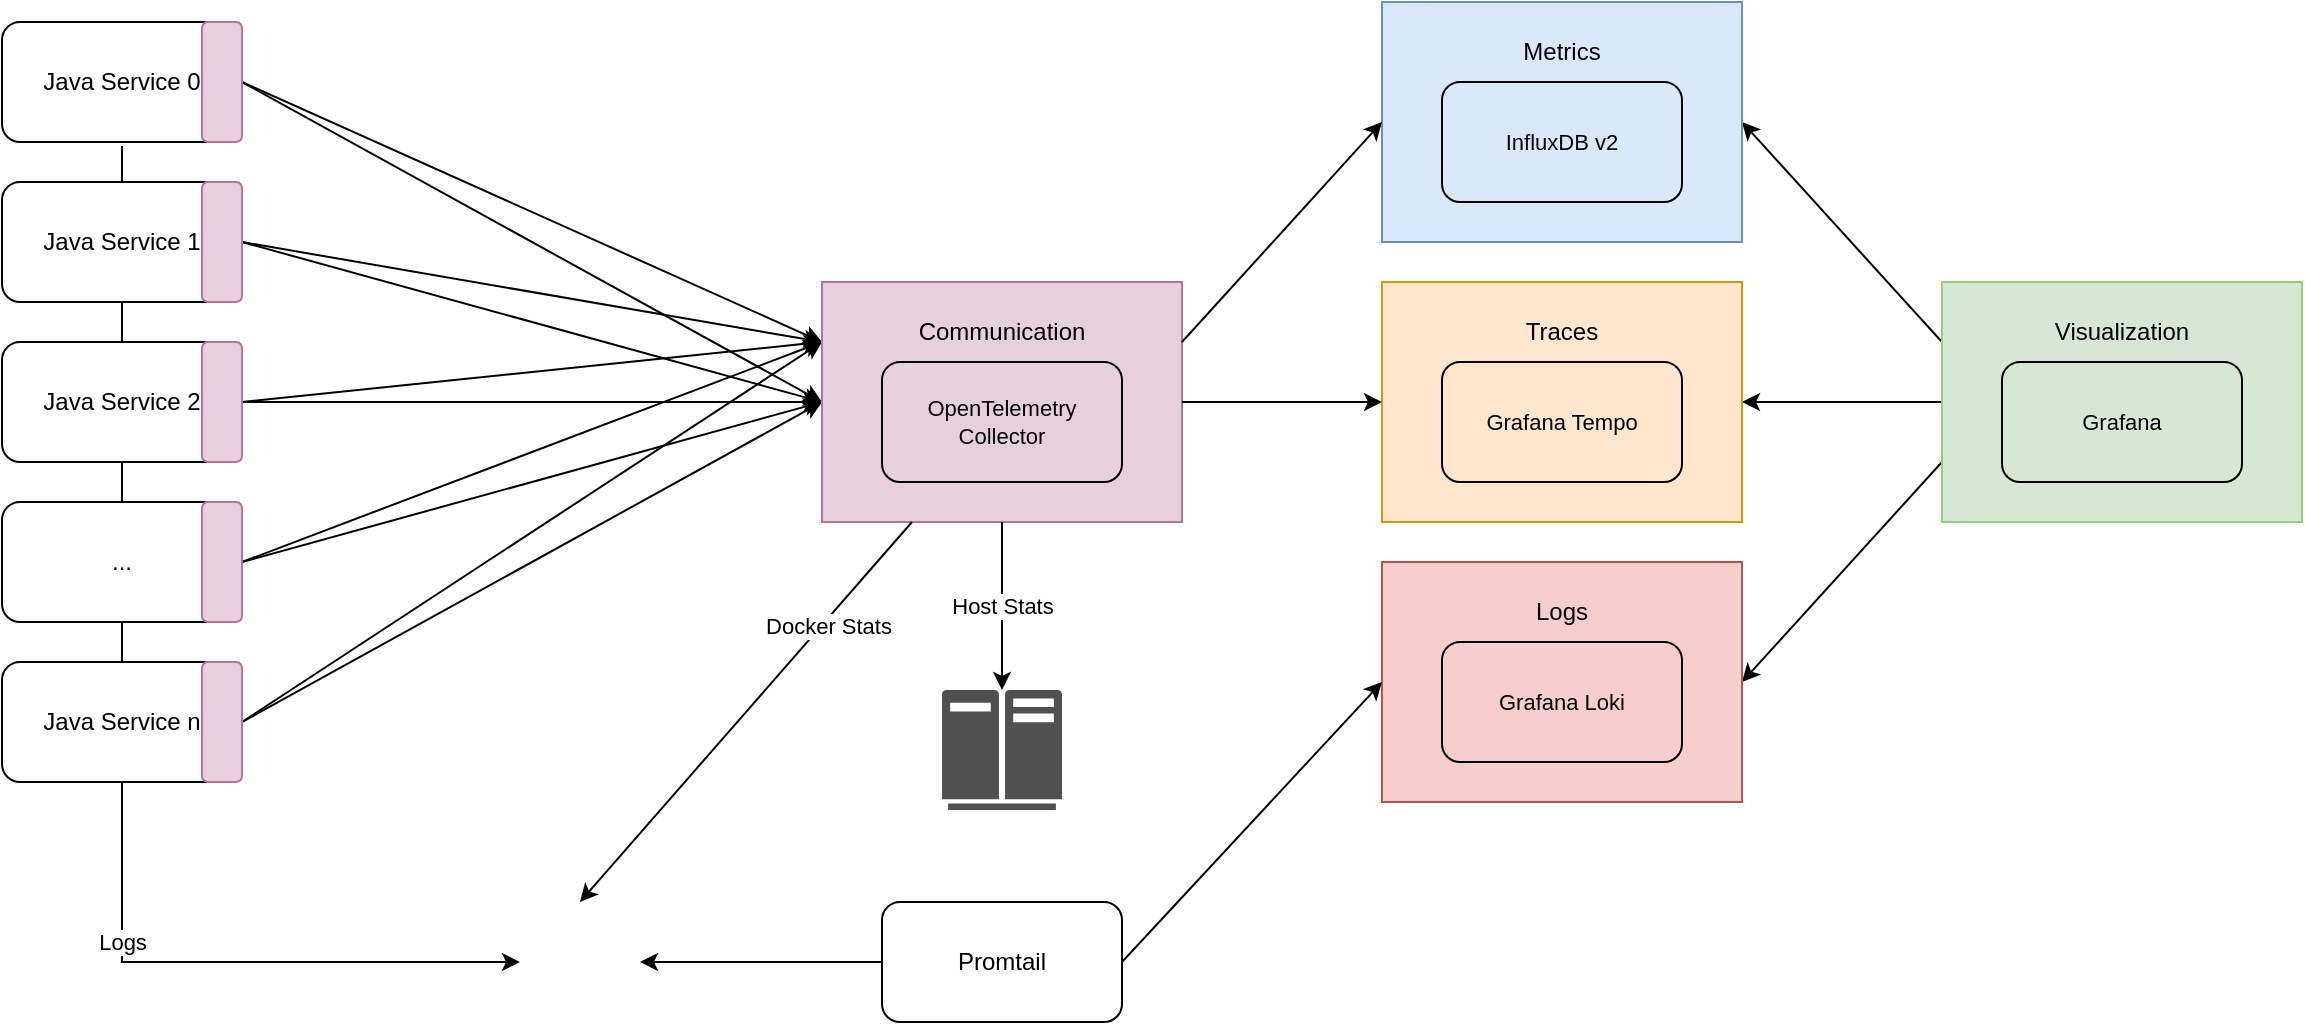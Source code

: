 <mxfile version="24.4.0" type="github">
  <diagram name="Page-1" id="jL8QJJ9i0J1CRAjg_JqJ">
    <mxGraphModel dx="1016" dy="1120" grid="1" gridSize="10" guides="1" tooltips="1" connect="1" arrows="1" fold="1" page="1" pageScale="1" pageWidth="1169" pageHeight="827" math="0" shadow="0">
      <root>
        <mxCell id="0" />
        <mxCell id="1" parent="0" />
        <mxCell id="HlB0gFYjYxwYRRCom7n0-4" value="Logs" style="endArrow=classic;html=1;rounded=0;exitX=0.5;exitY=1;exitDx=0;exitDy=0;edgeStyle=orthogonalEdgeStyle;entryX=0;entryY=0.5;entryDx=0;entryDy=0;" parent="1" target="HlB0gFYjYxwYRRCom7n0-1" edge="1">
          <mxGeometry x="0.311" width="50" height="50" relative="1" as="geometry">
            <mxPoint x="70" y="82" as="sourcePoint" />
            <mxPoint x="300" y="492" as="targetPoint" />
            <Array as="points">
              <mxPoint x="70" y="490" />
            </Array>
            <mxPoint as="offset" />
          </mxGeometry>
        </mxCell>
        <mxCell id="fxDSYSPeCNJEnBiwhpot-46" style="edgeStyle=none;rounded=0;orthogonalLoop=1;jettySize=auto;html=1;exitX=0;exitY=0.25;exitDx=0;exitDy=0;entryX=1;entryY=0.5;entryDx=0;entryDy=0;" parent="1" source="fxDSYSPeCNJEnBiwhpot-36" target="fxDSYSPeCNJEnBiwhpot-21" edge="1">
          <mxGeometry relative="1" as="geometry" />
        </mxCell>
        <mxCell id="fxDSYSPeCNJEnBiwhpot-47" style="edgeStyle=none;rounded=0;orthogonalLoop=1;jettySize=auto;html=1;exitX=0;exitY=0.5;exitDx=0;exitDy=0;entryX=1;entryY=0.5;entryDx=0;entryDy=0;" parent="1" source="fxDSYSPeCNJEnBiwhpot-36" target="fxDSYSPeCNJEnBiwhpot-22" edge="1">
          <mxGeometry relative="1" as="geometry" />
        </mxCell>
        <mxCell id="fxDSYSPeCNJEnBiwhpot-48" style="edgeStyle=none;rounded=0;orthogonalLoop=1;jettySize=auto;html=1;exitX=0;exitY=0.75;exitDx=0;exitDy=0;entryX=1;entryY=0.5;entryDx=0;entryDy=0;" parent="1" source="fxDSYSPeCNJEnBiwhpot-36" target="fxDSYSPeCNJEnBiwhpot-23" edge="1">
          <mxGeometry relative="1" as="geometry" />
        </mxCell>
        <mxCell id="fxDSYSPeCNJEnBiwhpot-36" value="" style="rounded=0;whiteSpace=wrap;html=1;fillColor=#D5E8D4;strokeColor=#97D077;" parent="1" vertex="1">
          <mxGeometry x="980" y="150" width="180" height="120" as="geometry" />
        </mxCell>
        <mxCell id="fxDSYSPeCNJEnBiwhpot-1" style="rounded=0;orthogonalLoop=1;jettySize=auto;html=1;exitX=1;exitY=0.5;exitDx=0;exitDy=0;startArrow=none;startFill=0;endArrow=classic;endFill=1;entryX=0;entryY=0.25;entryDx=0;entryDy=0;" parent="1" source="fxDSYSPeCNJEnBiwhpot-4" target="fxDSYSPeCNJEnBiwhpot-39" edge="1">
          <mxGeometry relative="1" as="geometry">
            <mxPoint x="400" y="220" as="targetPoint" />
          </mxGeometry>
        </mxCell>
        <mxCell id="fxDSYSPeCNJEnBiwhpot-2" style="rounded=0;orthogonalLoop=1;jettySize=auto;html=1;exitX=1;exitY=0.5;exitDx=0;exitDy=0;entryX=0;entryY=0.5;entryDx=0;entryDy=0;" parent="1" source="fxDSYSPeCNJEnBiwhpot-4" target="fxDSYSPeCNJEnBiwhpot-39" edge="1">
          <mxGeometry relative="1" as="geometry">
            <mxPoint x="420" y="410" as="targetPoint" />
          </mxGeometry>
        </mxCell>
        <mxCell id="fxDSYSPeCNJEnBiwhpot-4" value="&lt;div&gt;Java Service 0&lt;br&gt;&lt;/div&gt;" style="rounded=1;whiteSpace=wrap;html=1;" parent="1" vertex="1">
          <mxGeometry x="10" y="20" width="120" height="60" as="geometry" />
        </mxCell>
        <mxCell id="fxDSYSPeCNJEnBiwhpot-5" style="edgeStyle=none;shape=connector;rounded=0;orthogonalLoop=1;jettySize=auto;html=1;exitX=1;exitY=0.5;exitDx=0;exitDy=0;labelBackgroundColor=default;strokeColor=default;align=center;verticalAlign=middle;fontFamily=Helvetica;fontSize=11;fontColor=default;endArrow=classic;entryX=0;entryY=0.25;entryDx=0;entryDy=0;" parent="1" source="fxDSYSPeCNJEnBiwhpot-8" target="fxDSYSPeCNJEnBiwhpot-39" edge="1">
          <mxGeometry relative="1" as="geometry">
            <mxPoint x="400" y="250" as="targetPoint" />
          </mxGeometry>
        </mxCell>
        <mxCell id="fxDSYSPeCNJEnBiwhpot-6" style="edgeStyle=none;shape=connector;rounded=0;orthogonalLoop=1;jettySize=auto;html=1;exitX=1;exitY=0.5;exitDx=0;exitDy=0;labelBackgroundColor=default;strokeColor=default;align=center;verticalAlign=middle;fontFamily=Helvetica;fontSize=11;fontColor=default;endArrow=classic;entryX=0;entryY=0.5;entryDx=0;entryDy=0;" parent="1" source="fxDSYSPeCNJEnBiwhpot-8" target="fxDSYSPeCNJEnBiwhpot-39" edge="1">
          <mxGeometry relative="1" as="geometry">
            <mxPoint x="420" y="410" as="targetPoint" />
          </mxGeometry>
        </mxCell>
        <mxCell id="fxDSYSPeCNJEnBiwhpot-8" value="Java Service 1" style="rounded=1;whiteSpace=wrap;html=1;" parent="1" vertex="1">
          <mxGeometry x="10" y="100" width="120" height="60" as="geometry" />
        </mxCell>
        <mxCell id="fxDSYSPeCNJEnBiwhpot-9" style="edgeStyle=none;shape=connector;rounded=0;orthogonalLoop=1;jettySize=auto;html=1;exitX=1;exitY=0.5;exitDx=0;exitDy=0;labelBackgroundColor=default;strokeColor=default;align=center;verticalAlign=middle;fontFamily=Helvetica;fontSize=11;fontColor=default;endArrow=classic;entryX=0;entryY=0.25;entryDx=0;entryDy=0;" parent="1" source="fxDSYSPeCNJEnBiwhpot-12" target="fxDSYSPeCNJEnBiwhpot-39" edge="1">
          <mxGeometry relative="1" as="geometry">
            <mxPoint x="400" y="280" as="targetPoint" />
          </mxGeometry>
        </mxCell>
        <mxCell id="fxDSYSPeCNJEnBiwhpot-10" style="edgeStyle=none;shape=connector;rounded=0;orthogonalLoop=1;jettySize=auto;html=1;exitX=1;exitY=0.5;exitDx=0;exitDy=0;labelBackgroundColor=default;strokeColor=default;align=center;verticalAlign=middle;fontFamily=Helvetica;fontSize=11;fontColor=default;endArrow=classic;entryX=0;entryY=0.5;entryDx=0;entryDy=0;" parent="1" source="fxDSYSPeCNJEnBiwhpot-12" target="fxDSYSPeCNJEnBiwhpot-39" edge="1">
          <mxGeometry relative="1" as="geometry">
            <mxPoint x="420" y="410" as="targetPoint" />
          </mxGeometry>
        </mxCell>
        <mxCell id="fxDSYSPeCNJEnBiwhpot-12" value="&lt;div&gt;Java Service 2&lt;/div&gt;" style="rounded=1;whiteSpace=wrap;html=1;" parent="1" vertex="1">
          <mxGeometry x="10" y="180" width="120" height="60" as="geometry" />
        </mxCell>
        <mxCell id="fxDSYSPeCNJEnBiwhpot-13" style="edgeStyle=none;shape=connector;rounded=0;orthogonalLoop=1;jettySize=auto;html=1;exitX=1;exitY=0.5;exitDx=0;exitDy=0;entryX=0;entryY=0.25;entryDx=0;entryDy=0;labelBackgroundColor=default;strokeColor=default;align=center;verticalAlign=middle;fontFamily=Helvetica;fontSize=11;fontColor=default;endArrow=classic;" parent="1" source="fxDSYSPeCNJEnBiwhpot-16" target="fxDSYSPeCNJEnBiwhpot-39" edge="1">
          <mxGeometry relative="1" as="geometry" />
        </mxCell>
        <mxCell id="fxDSYSPeCNJEnBiwhpot-14" style="edgeStyle=none;shape=connector;rounded=0;orthogonalLoop=1;jettySize=auto;html=1;exitX=1;exitY=0.5;exitDx=0;exitDy=0;labelBackgroundColor=default;strokeColor=default;align=center;verticalAlign=middle;fontFamily=Helvetica;fontSize=11;fontColor=default;endArrow=classic;entryX=0;entryY=0.5;entryDx=0;entryDy=0;" parent="1" source="fxDSYSPeCNJEnBiwhpot-16" target="fxDSYSPeCNJEnBiwhpot-39" edge="1">
          <mxGeometry relative="1" as="geometry">
            <mxPoint x="420" y="410" as="targetPoint" />
          </mxGeometry>
        </mxCell>
        <mxCell id="fxDSYSPeCNJEnBiwhpot-16" value="..." style="rounded=1;whiteSpace=wrap;html=1;" parent="1" vertex="1">
          <mxGeometry x="10" y="260" width="120" height="60" as="geometry" />
        </mxCell>
        <mxCell id="fxDSYSPeCNJEnBiwhpot-17" style="edgeStyle=none;shape=connector;rounded=0;orthogonalLoop=1;jettySize=auto;html=1;exitX=1;exitY=0.5;exitDx=0;exitDy=0;labelBackgroundColor=default;strokeColor=default;align=center;verticalAlign=middle;fontFamily=Helvetica;fontSize=11;fontColor=default;endArrow=classic;entryX=0;entryY=0.25;entryDx=0;entryDy=0;" parent="1" source="fxDSYSPeCNJEnBiwhpot-20" target="fxDSYSPeCNJEnBiwhpot-39" edge="1">
          <mxGeometry relative="1" as="geometry">
            <mxPoint x="420" y="370" as="targetPoint" />
          </mxGeometry>
        </mxCell>
        <mxCell id="fxDSYSPeCNJEnBiwhpot-18" style="edgeStyle=none;shape=connector;rounded=0;orthogonalLoop=1;jettySize=auto;html=1;exitX=1;exitY=0.5;exitDx=0;exitDy=0;entryX=0;entryY=0.5;entryDx=0;entryDy=0;labelBackgroundColor=default;strokeColor=default;align=center;verticalAlign=middle;fontFamily=Helvetica;fontSize=11;fontColor=default;endArrow=classic;" parent="1" source="fxDSYSPeCNJEnBiwhpot-20" target="fxDSYSPeCNJEnBiwhpot-39" edge="1">
          <mxGeometry relative="1" as="geometry" />
        </mxCell>
        <mxCell id="fxDSYSPeCNJEnBiwhpot-20" value="&lt;div&gt;Java Service n&lt;br&gt;&lt;/div&gt;" style="rounded=1;whiteSpace=wrap;html=1;" parent="1" vertex="1">
          <mxGeometry x="10" y="340" width="120" height="60" as="geometry" />
        </mxCell>
        <mxCell id="fxDSYSPeCNJEnBiwhpot-21" value="" style="rounded=0;whiteSpace=wrap;html=1;fillColor=#dae8fc;strokeColor=#6c8ebf;" parent="1" vertex="1">
          <mxGeometry x="700" y="10" width="180" height="120" as="geometry" />
        </mxCell>
        <mxCell id="fxDSYSPeCNJEnBiwhpot-22" value="" style="rounded=0;whiteSpace=wrap;html=1;fillColor=#ffe6cc;strokeColor=#d79b00;" parent="1" vertex="1">
          <mxGeometry x="700" y="150" width="180" height="120" as="geometry" />
        </mxCell>
        <mxCell id="fxDSYSPeCNJEnBiwhpot-23" value="" style="rounded=0;whiteSpace=wrap;html=1;fillColor=#f8cecc;strokeColor=#b85450;" parent="1" vertex="1">
          <mxGeometry x="700" y="290" width="180" height="120" as="geometry" />
        </mxCell>
        <mxCell id="fxDSYSPeCNJEnBiwhpot-27" value="InfluxDB v2" style="rounded=1;whiteSpace=wrap;html=1;fontFamily=Helvetica;fontSize=11;fontColor=default;fillColor=none;" parent="1" vertex="1">
          <mxGeometry x="730" y="50" width="120" height="60" as="geometry" />
        </mxCell>
        <mxCell id="fxDSYSPeCNJEnBiwhpot-29" value="Grafana Tempo" style="rounded=1;whiteSpace=wrap;html=1;fontFamily=Helvetica;fontSize=11;fontColor=default;fillColor=none;" parent="1" vertex="1">
          <mxGeometry x="730" y="190" width="120" height="60" as="geometry" />
        </mxCell>
        <mxCell id="fxDSYSPeCNJEnBiwhpot-31" value="Grafana Loki" style="rounded=1;whiteSpace=wrap;html=1;fontFamily=Helvetica;fontSize=11;fontColor=default;fillColor=none;" parent="1" vertex="1">
          <mxGeometry x="730" y="330" width="120" height="60" as="geometry" />
        </mxCell>
        <mxCell id="fxDSYSPeCNJEnBiwhpot-32" value="Grafana" style="rounded=1;whiteSpace=wrap;html=1;fontFamily=Helvetica;fontSize=11;fontColor=default;fillColor=none;" parent="1" vertex="1">
          <mxGeometry x="1010" y="190" width="120" height="60" as="geometry" />
        </mxCell>
        <mxCell id="fxDSYSPeCNJEnBiwhpot-33" value="Logs" style="text;html=1;strokeColor=none;fillColor=none;align=center;verticalAlign=middle;whiteSpace=wrap;rounded=0;" parent="1" vertex="1">
          <mxGeometry x="760" y="300" width="60" height="30" as="geometry" />
        </mxCell>
        <mxCell id="fxDSYSPeCNJEnBiwhpot-34" value="Traces" style="text;html=1;strokeColor=none;fillColor=none;align=center;verticalAlign=middle;whiteSpace=wrap;rounded=0;" parent="1" vertex="1">
          <mxGeometry x="760" y="160" width="60" height="30" as="geometry" />
        </mxCell>
        <mxCell id="fxDSYSPeCNJEnBiwhpot-35" value="Metrics" style="text;html=1;strokeColor=none;fillColor=none;align=center;verticalAlign=middle;whiteSpace=wrap;rounded=0;" parent="1" vertex="1">
          <mxGeometry x="760" y="20" width="60" height="30" as="geometry" />
        </mxCell>
        <mxCell id="fxDSYSPeCNJEnBiwhpot-37" value="Visualization" style="text;html=1;strokeColor=none;fillColor=none;align=center;verticalAlign=middle;whiteSpace=wrap;rounded=0;" parent="1" vertex="1">
          <mxGeometry x="1040" y="160" width="60" height="30" as="geometry" />
        </mxCell>
        <mxCell id="fxDSYSPeCNJEnBiwhpot-42" value="" style="group;fillColor=#E6D0DE;" parent="1" vertex="1" connectable="0">
          <mxGeometry x="420" y="150" width="180" height="120" as="geometry" />
        </mxCell>
        <mxCell id="fxDSYSPeCNJEnBiwhpot-39" value="" style="rounded=0;whiteSpace=wrap;html=1;fillColor=#E6D0DE;strokeColor=#B5739D;" parent="fxDSYSPeCNJEnBiwhpot-42" vertex="1">
          <mxGeometry width="180" height="120" as="geometry" />
        </mxCell>
        <mxCell id="fxDSYSPeCNJEnBiwhpot-40" value="OpenTelemetry&lt;br&gt;Collector" style="rounded=1;whiteSpace=wrap;html=1;fontFamily=Helvetica;fontSize=11;fontColor=default;fillColor=none;" parent="fxDSYSPeCNJEnBiwhpot-42" vertex="1">
          <mxGeometry x="30" y="40" width="120" height="60" as="geometry" />
        </mxCell>
        <mxCell id="fxDSYSPeCNJEnBiwhpot-41" value="Communication" style="text;html=1;strokeColor=none;fillColor=none;align=center;verticalAlign=middle;whiteSpace=wrap;rounded=0;" parent="fxDSYSPeCNJEnBiwhpot-42" vertex="1">
          <mxGeometry x="60" y="10" width="60" height="30" as="geometry" />
        </mxCell>
        <mxCell id="fxDSYSPeCNJEnBiwhpot-43" style="rounded=0;orthogonalLoop=1;jettySize=auto;html=1;exitX=1;exitY=0.25;exitDx=0;exitDy=0;entryX=0;entryY=0.5;entryDx=0;entryDy=0;" parent="1" source="fxDSYSPeCNJEnBiwhpot-39" target="fxDSYSPeCNJEnBiwhpot-21" edge="1">
          <mxGeometry relative="1" as="geometry" />
        </mxCell>
        <mxCell id="fxDSYSPeCNJEnBiwhpot-44" style="rounded=0;orthogonalLoop=1;jettySize=auto;html=1;exitX=1;exitY=0.5;exitDx=0;exitDy=0;entryX=0;entryY=0.5;entryDx=0;entryDy=0;" parent="1" source="fxDSYSPeCNJEnBiwhpot-39" target="fxDSYSPeCNJEnBiwhpot-22" edge="1">
          <mxGeometry relative="1" as="geometry" />
        </mxCell>
        <mxCell id="HlB0gFYjYxwYRRCom7n0-1" value="" style="shape=image;html=1;verticalAlign=top;verticalLabelPosition=bottom;labelBackgroundColor=#ffffff;imageAspect=0;aspect=fixed;image=https://cdn1.iconfinder.com/data/icons/social-media-2106/24/social_media_social_media_logo_docker-128.png;strokeColor=#FF66FF;fillColor=#FFCCFF;" parent="1" vertex="1">
          <mxGeometry x="269" y="460" width="60" height="60" as="geometry" />
        </mxCell>
        <mxCell id="HlB0gFYjYxwYRRCom7n0-2" value="" style="sketch=0;pointerEvents=1;shadow=0;dashed=0;html=1;strokeColor=none;fillColor=#505050;labelPosition=center;verticalLabelPosition=bottom;verticalAlign=top;outlineConnect=0;align=center;shape=mxgraph.office.servers.mainframe_host;" parent="1" vertex="1">
          <mxGeometry x="480" y="354" width="60" height="60" as="geometry" />
        </mxCell>
        <mxCell id="HlB0gFYjYxwYRRCom7n0-3" value="Host Stats" style="edgeStyle=none;rounded=0;orthogonalLoop=1;jettySize=auto;html=1;exitX=0.5;exitY=1;exitDx=0;exitDy=0;" parent="1" source="fxDSYSPeCNJEnBiwhpot-39" target="HlB0gFYjYxwYRRCom7n0-2" edge="1">
          <mxGeometry relative="1" as="geometry" />
        </mxCell>
        <mxCell id="HlB0gFYjYxwYRRCom7n0-6" style="rounded=0;orthogonalLoop=1;jettySize=auto;html=1;exitX=0;exitY=0.5;exitDx=0;exitDy=0;entryX=1;entryY=0.5;entryDx=0;entryDy=0;" parent="1" source="HlB0gFYjYxwYRRCom7n0-5" target="HlB0gFYjYxwYRRCom7n0-1" edge="1">
          <mxGeometry relative="1" as="geometry" />
        </mxCell>
        <mxCell id="HlB0gFYjYxwYRRCom7n0-7" style="edgeStyle=none;rounded=0;orthogonalLoop=1;jettySize=auto;html=1;exitX=1;exitY=0.5;exitDx=0;exitDy=0;entryX=0;entryY=0.5;entryDx=0;entryDy=0;" parent="1" source="HlB0gFYjYxwYRRCom7n0-5" target="fxDSYSPeCNJEnBiwhpot-23" edge="1">
          <mxGeometry relative="1" as="geometry" />
        </mxCell>
        <mxCell id="HlB0gFYjYxwYRRCom7n0-5" value="Promtail" style="rounded=1;whiteSpace=wrap;html=1;" parent="1" vertex="1">
          <mxGeometry x="450" y="460" width="120" height="60" as="geometry" />
        </mxCell>
        <mxCell id="HlB0gFYjYxwYRRCom7n0-8" value="Docker Stats" style="edgeStyle=none;rounded=0;orthogonalLoop=1;jettySize=auto;html=1;exitX=0.25;exitY=1;exitDx=0;exitDy=0;entryX=0.5;entryY=0;entryDx=0;entryDy=0;" parent="1" source="fxDSYSPeCNJEnBiwhpot-39" target="HlB0gFYjYxwYRRCom7n0-1" edge="1">
          <mxGeometry x="-0.467" y="3" relative="1" as="geometry">
            <mxPoint as="offset" />
            <mxPoint x="270" y="370" as="targetPoint" />
          </mxGeometry>
        </mxCell>
        <mxCell id="HlB0gFYjYxwYRRCom7n0-9" value="" style="rounded=1;whiteSpace=wrap;html=1;strokeColor=#B5739D;fillColor=#E6D0DE;" parent="1" vertex="1">
          <mxGeometry x="110" y="20" width="20" height="60" as="geometry" />
        </mxCell>
        <mxCell id="HlB0gFYjYxwYRRCom7n0-10" value="" style="rounded=1;whiteSpace=wrap;html=1;strokeColor=#B5739D;fillColor=#E6D0DE;" parent="1" vertex="1">
          <mxGeometry x="110" y="180" width="20" height="60" as="geometry" />
        </mxCell>
        <mxCell id="HlB0gFYjYxwYRRCom7n0-11" value="" style="rounded=1;whiteSpace=wrap;html=1;strokeColor=#B5739D;fillColor=#E6D0DE;" parent="1" vertex="1">
          <mxGeometry x="110" y="100" width="20" height="60" as="geometry" />
        </mxCell>
        <mxCell id="HlB0gFYjYxwYRRCom7n0-12" value="" style="rounded=1;whiteSpace=wrap;html=1;strokeColor=#B5739D;fillColor=#E6D0DE;" parent="1" vertex="1">
          <mxGeometry x="110" y="260" width="20" height="60" as="geometry" />
        </mxCell>
        <mxCell id="HlB0gFYjYxwYRRCom7n0-13" value="" style="rounded=1;whiteSpace=wrap;html=1;strokeColor=#B5739D;fillColor=#E6D0DE;" parent="1" vertex="1">
          <mxGeometry x="110" y="340" width="20" height="60" as="geometry" />
        </mxCell>
      </root>
    </mxGraphModel>
  </diagram>
</mxfile>
